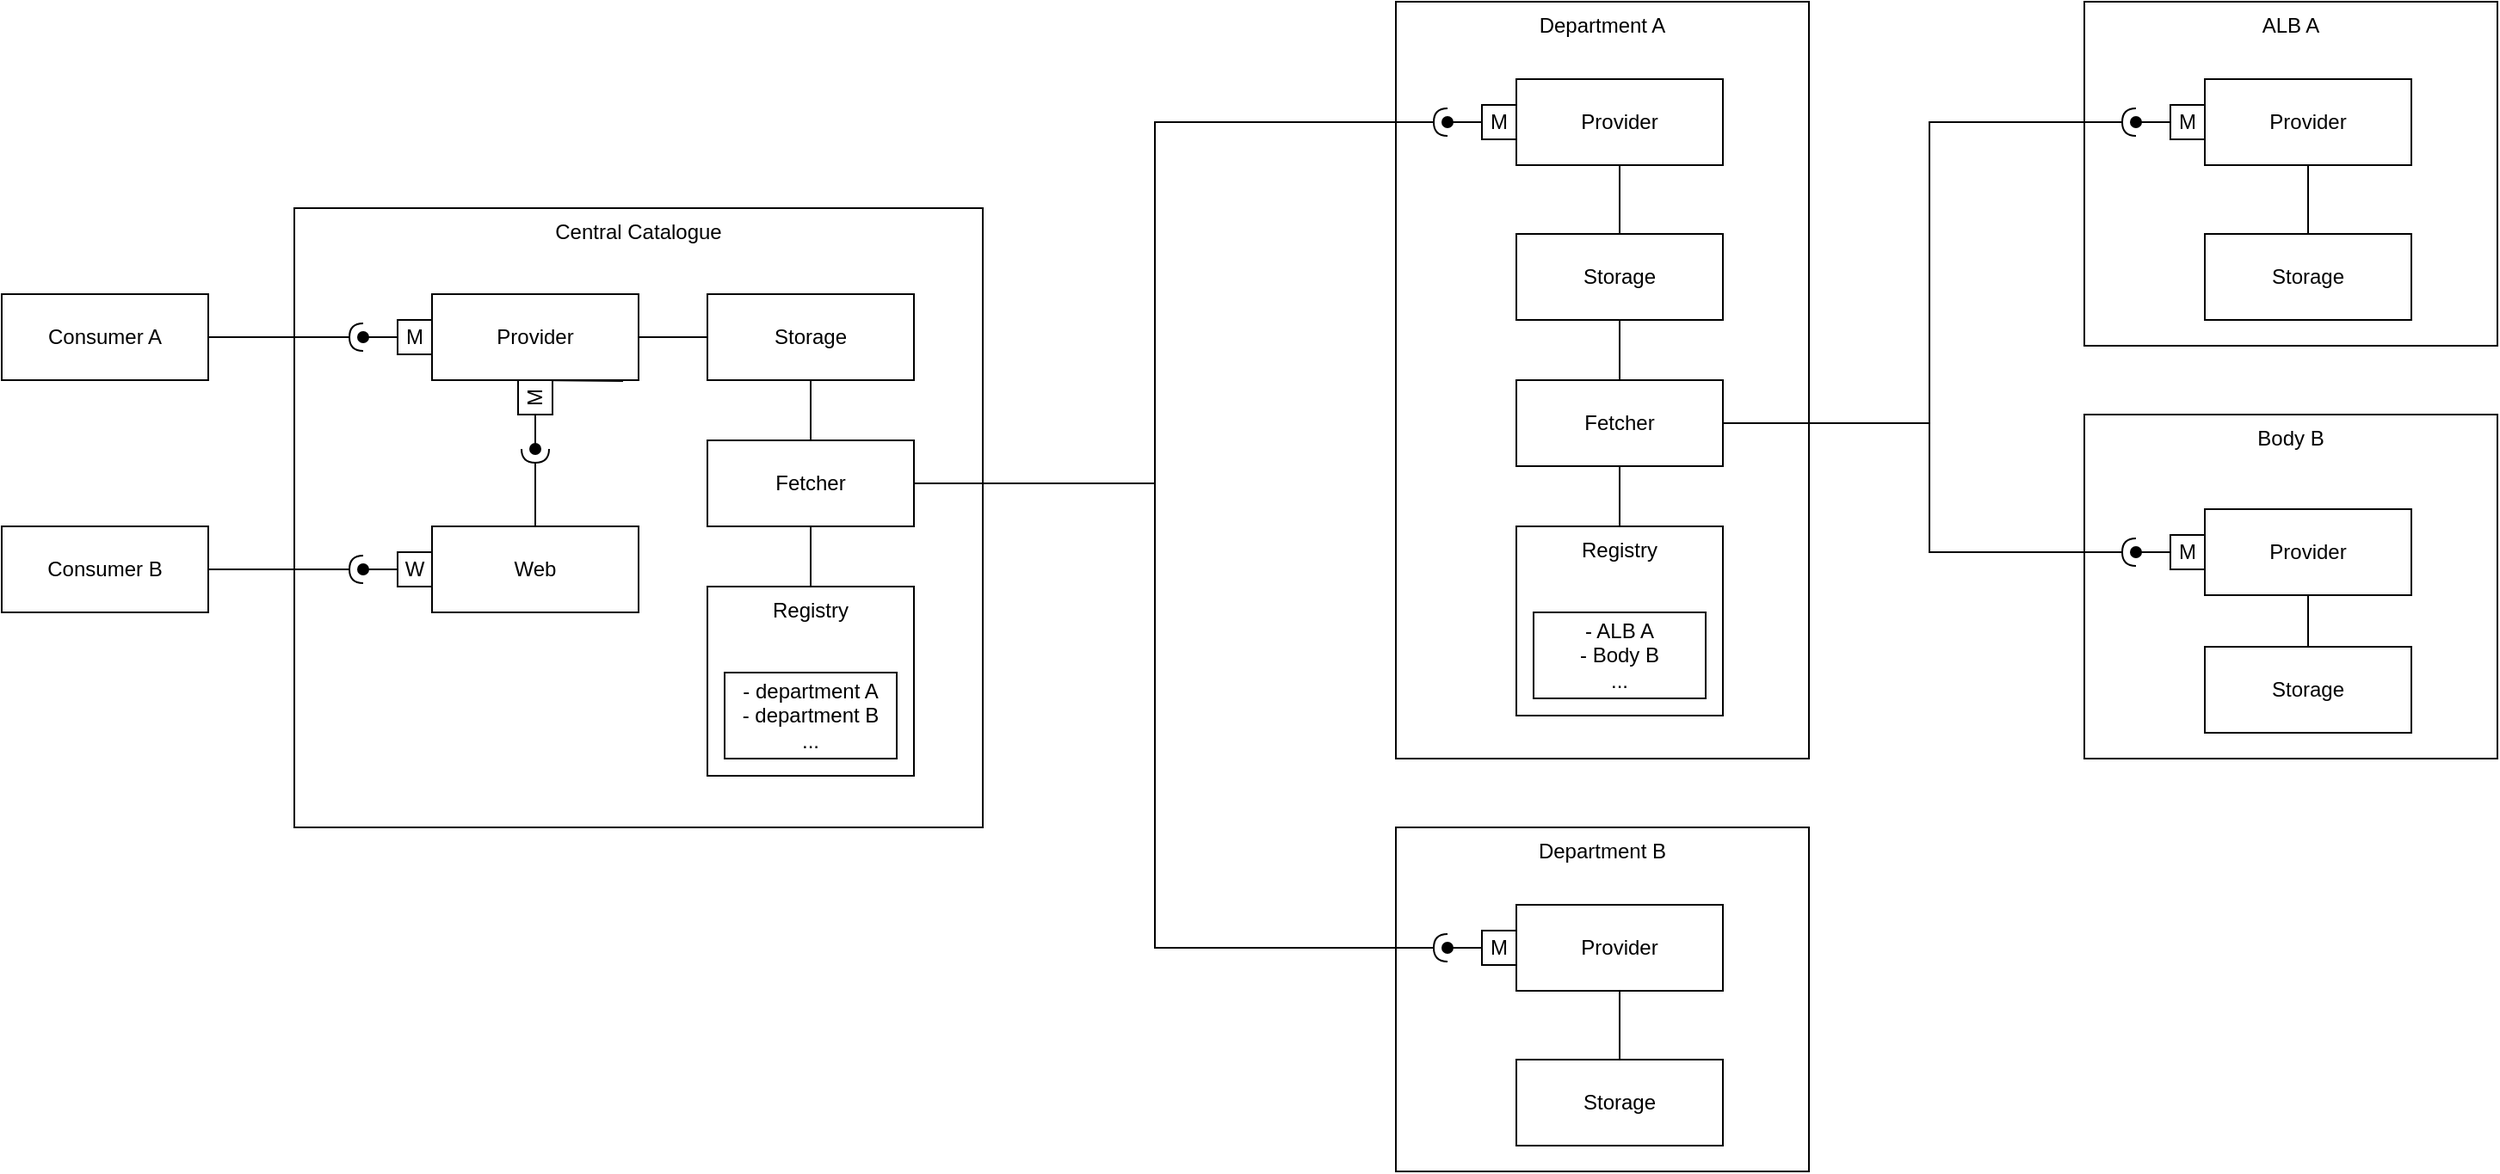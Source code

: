 <mxfile version="16.2.2" type="google"><diagram id="NUm3wrlLWLS9bdtmmGVq" name="Page-1"><mxGraphModel dx="2046" dy="654" grid="1" gridSize="10" guides="1" tooltips="1" connect="1" arrows="1" fold="1" page="1" pageScale="1" pageWidth="827" pageHeight="1169" math="0" shadow="0"><root><mxCell id="0"/><mxCell id="1" parent="0"/><mxCell id="TU1kKny7wSIqLmzXaqM3-1" value="Central Catalogue" style="rounded=0;whiteSpace=wrap;html=1;verticalAlign=top;" vertex="1" parent="1"><mxGeometry x="-120" y="120" width="400" height="360" as="geometry"/></mxCell><mxCell id="TU1kKny7wSIqLmzXaqM3-3" value="Department A" style="rounded=0;whiteSpace=wrap;html=1;verticalAlign=top;" vertex="1" parent="1"><mxGeometry x="520" width="240" height="440" as="geometry"/></mxCell><mxCell id="TU1kKny7wSIqLmzXaqM3-4" value="Department B" style="rounded=0;whiteSpace=wrap;html=1;verticalAlign=top;" vertex="1" parent="1"><mxGeometry x="520" y="480" width="240" height="200" as="geometry"/></mxCell><mxCell id="TU1kKny7wSIqLmzXaqM3-5" value="Provider" style="rounded=0;whiteSpace=wrap;html=1;verticalAlign=middle;" vertex="1" parent="1"><mxGeometry x="590" y="525" width="120" height="50" as="geometry"/></mxCell><mxCell id="TU1kKny7wSIqLmzXaqM3-14" style="edgeStyle=orthogonalEdgeStyle;rounded=0;orthogonalLoop=1;jettySize=auto;html=1;entryX=0.5;entryY=1;entryDx=0;entryDy=0;endArrow=none;endFill=0;" edge="1" parent="1" source="TU1kKny7wSIqLmzXaqM3-12" target="TU1kKny7wSIqLmzXaqM3-5"><mxGeometry relative="1" as="geometry"/></mxCell><mxCell id="TU1kKny7wSIqLmzXaqM3-12" value="Storage" style="rounded=0;whiteSpace=wrap;html=1;verticalAlign=middle;" vertex="1" parent="1"><mxGeometry x="590" y="615" width="120" height="50" as="geometry"/></mxCell><mxCell id="TU1kKny7wSIqLmzXaqM3-13" value="" style="group" vertex="1" connectable="0" parent="1"><mxGeometry x="550" y="540" width="40" height="20" as="geometry"/></mxCell><mxCell id="TU1kKny7wSIqLmzXaqM3-7" value="" style="endArrow=oval;html=1;rounded=0;endFill=1;startArrow=none;exitX=0;exitY=0.5;exitDx=0;exitDy=0;" edge="1" parent="TU1kKny7wSIqLmzXaqM3-13" source="TU1kKny7wSIqLmzXaqM3-6"><mxGeometry width="50" height="50" relative="1" as="geometry"><mxPoint x="10" y="-5" as="sourcePoint"/><mxPoint y="10" as="targetPoint"/></mxGeometry></mxCell><mxCell id="TU1kKny7wSIqLmzXaqM3-6" value="M" style="rounded=0;whiteSpace=wrap;html=1;" vertex="1" parent="TU1kKny7wSIqLmzXaqM3-13"><mxGeometry x="20" width="20" height="20" as="geometry"/></mxCell><mxCell id="TU1kKny7wSIqLmzXaqM3-20" style="edgeStyle=orthogonalEdgeStyle;rounded=0;orthogonalLoop=1;jettySize=auto;html=1;entryX=0.5;entryY=1;entryDx=0;entryDy=0;endArrow=none;endFill=0;" edge="1" parent="1" source="TU1kKny7wSIqLmzXaqM3-21"><mxGeometry relative="1" as="geometry"><mxPoint x="20" y="220" as="targetPoint"/></mxGeometry></mxCell><mxCell id="TU1kKny7wSIqLmzXaqM3-27" style="edgeStyle=orthogonalEdgeStyle;rounded=0;orthogonalLoop=1;jettySize=auto;html=1;exitX=0.5;exitY=1;exitDx=0;exitDy=0;entryX=0.5;entryY=0;entryDx=0;entryDy=0;endArrow=none;endFill=0;" edge="1" parent="1" source="TU1kKny7wSIqLmzXaqM3-21" target="TU1kKny7wSIqLmzXaqM3-26"><mxGeometry relative="1" as="geometry"/></mxCell><mxCell id="TU1kKny7wSIqLmzXaqM3-21" value="Storage" style="rounded=0;whiteSpace=wrap;html=1;verticalAlign=middle;" vertex="1" parent="1"><mxGeometry x="120" y="170" width="120" height="50" as="geometry"/></mxCell><mxCell id="TU1kKny7wSIqLmzXaqM3-58" style="edgeStyle=orthogonalEdgeStyle;rounded=0;orthogonalLoop=1;jettySize=auto;html=1;endArrow=halfCircle;endFill=0;" edge="1" parent="1" source="TU1kKny7wSIqLmzXaqM3-26"><mxGeometry relative="1" as="geometry"><mxPoint x="550" y="550" as="targetPoint"/><Array as="points"><mxPoint x="380" y="280"/><mxPoint x="380" y="550"/></Array></mxGeometry></mxCell><mxCell id="TU1kKny7wSIqLmzXaqM3-59" style="edgeStyle=orthogonalEdgeStyle;rounded=0;orthogonalLoop=1;jettySize=auto;html=1;endArrow=halfCircle;endFill=0;exitX=1;exitY=0.5;exitDx=0;exitDy=0;" edge="1" parent="1" source="TU1kKny7wSIqLmzXaqM3-26"><mxGeometry relative="1" as="geometry"><mxPoint x="550" y="70" as="targetPoint"/><Array as="points"><mxPoint x="380" y="280"/><mxPoint x="380" y="70"/></Array></mxGeometry></mxCell><mxCell id="TU1kKny7wSIqLmzXaqM3-26" value="Fetcher" style="rounded=0;whiteSpace=wrap;html=1;verticalAlign=middle;" vertex="1" parent="1"><mxGeometry x="120" y="255" width="120" height="50" as="geometry"/></mxCell><mxCell id="TU1kKny7wSIqLmzXaqM3-30" style="edgeStyle=orthogonalEdgeStyle;rounded=0;orthogonalLoop=1;jettySize=auto;html=1;entryX=0.5;entryY=1;entryDx=0;entryDy=0;endArrow=none;endFill=0;" edge="1" parent="1" source="TU1kKny7wSIqLmzXaqM3-28" target="TU1kKny7wSIqLmzXaqM3-26"><mxGeometry relative="1" as="geometry"/></mxCell><mxCell id="TU1kKny7wSIqLmzXaqM3-28" value="Registry" style="rounded=0;whiteSpace=wrap;html=1;verticalAlign=top;" vertex="1" parent="1"><mxGeometry x="120" y="340" width="120" height="110" as="geometry"/></mxCell><mxCell id="TU1kKny7wSIqLmzXaqM3-31" value="Provider" style="rounded=0;whiteSpace=wrap;html=1;verticalAlign=middle;" vertex="1" parent="1"><mxGeometry x="590" y="45" width="120" height="50" as="geometry"/></mxCell><mxCell id="TU1kKny7wSIqLmzXaqM3-32" style="edgeStyle=orthogonalEdgeStyle;rounded=0;orthogonalLoop=1;jettySize=auto;html=1;entryX=0.5;entryY=1;entryDx=0;entryDy=0;endArrow=none;endFill=0;" edge="1" parent="1" source="TU1kKny7wSIqLmzXaqM3-33" target="TU1kKny7wSIqLmzXaqM3-31"><mxGeometry relative="1" as="geometry"/></mxCell><mxCell id="TU1kKny7wSIqLmzXaqM3-33" value="Storage" style="rounded=0;whiteSpace=wrap;html=1;verticalAlign=middle;" vertex="1" parent="1"><mxGeometry x="590" y="135" width="120" height="50" as="geometry"/></mxCell><mxCell id="TU1kKny7wSIqLmzXaqM3-34" value="" style="group" vertex="1" connectable="0" parent="1"><mxGeometry x="550" y="60" width="40" height="20" as="geometry"/></mxCell><mxCell id="TU1kKny7wSIqLmzXaqM3-35" value="" style="endArrow=oval;html=1;rounded=0;endFill=1;startArrow=none;exitX=0;exitY=0.5;exitDx=0;exitDy=0;" edge="1" parent="TU1kKny7wSIqLmzXaqM3-34" source="TU1kKny7wSIqLmzXaqM3-36"><mxGeometry width="50" height="50" relative="1" as="geometry"><mxPoint x="10" y="-5" as="sourcePoint"/><mxPoint y="10" as="targetPoint"/></mxGeometry></mxCell><mxCell id="TU1kKny7wSIqLmzXaqM3-36" value="M" style="rounded=0;whiteSpace=wrap;html=1;" vertex="1" parent="TU1kKny7wSIqLmzXaqM3-34"><mxGeometry x="20" width="20" height="20" as="geometry"/></mxCell><mxCell id="TU1kKny7wSIqLmzXaqM3-37" value="- department A&lt;br&gt;- department B&lt;br&gt;..." style="rounded=0;whiteSpace=wrap;html=1;verticalAlign=middle;" vertex="1" parent="1"><mxGeometry x="130" y="390" width="100" height="50" as="geometry"/></mxCell><mxCell id="TU1kKny7wSIqLmzXaqM3-43" style="edgeStyle=orthogonalEdgeStyle;rounded=0;orthogonalLoop=1;jettySize=auto;html=1;entryX=0.5;entryY=1;entryDx=0;entryDy=0;endArrow=none;endFill=0;" edge="1" parent="1" source="TU1kKny7wSIqLmzXaqM3-39" target="TU1kKny7wSIqLmzXaqM3-33"><mxGeometry relative="1" as="geometry"/></mxCell><mxCell id="TU1kKny7wSIqLmzXaqM3-39" value="Fetcher" style="rounded=0;whiteSpace=wrap;html=1;verticalAlign=middle;" vertex="1" parent="1"><mxGeometry x="590" y="220" width="120" height="50" as="geometry"/></mxCell><mxCell id="TU1kKny7wSIqLmzXaqM3-40" style="edgeStyle=orthogonalEdgeStyle;rounded=0;orthogonalLoop=1;jettySize=auto;html=1;entryX=0.5;entryY=1;entryDx=0;entryDy=0;endArrow=none;endFill=0;" edge="1" parent="1" source="TU1kKny7wSIqLmzXaqM3-41" target="TU1kKny7wSIqLmzXaqM3-39"><mxGeometry relative="1" as="geometry"/></mxCell><mxCell id="TU1kKny7wSIqLmzXaqM3-41" value="Registry" style="rounded=0;whiteSpace=wrap;html=1;verticalAlign=top;" vertex="1" parent="1"><mxGeometry x="590" y="305" width="120" height="110" as="geometry"/></mxCell><mxCell id="TU1kKny7wSIqLmzXaqM3-42" value="- ALB A&lt;br&gt;- Body B&lt;br&gt;..." style="rounded=0;whiteSpace=wrap;html=1;verticalAlign=middle;" vertex="1" parent="1"><mxGeometry x="600" y="355" width="100" height="50" as="geometry"/></mxCell><mxCell id="TU1kKny7wSIqLmzXaqM3-44" value="ALB A" style="rounded=0;whiteSpace=wrap;html=1;verticalAlign=top;" vertex="1" parent="1"><mxGeometry x="920" width="240" height="200" as="geometry"/></mxCell><mxCell id="TU1kKny7wSIqLmzXaqM3-45" value="Provider" style="rounded=0;whiteSpace=wrap;html=1;verticalAlign=middle;" vertex="1" parent="1"><mxGeometry x="990" y="45" width="120" height="50" as="geometry"/></mxCell><mxCell id="TU1kKny7wSIqLmzXaqM3-46" style="edgeStyle=orthogonalEdgeStyle;rounded=0;orthogonalLoop=1;jettySize=auto;html=1;entryX=0.5;entryY=1;entryDx=0;entryDy=0;endArrow=none;endFill=0;" edge="1" parent="1" source="TU1kKny7wSIqLmzXaqM3-47" target="TU1kKny7wSIqLmzXaqM3-45"><mxGeometry relative="1" as="geometry"/></mxCell><mxCell id="TU1kKny7wSIqLmzXaqM3-47" value="Storage" style="rounded=0;whiteSpace=wrap;html=1;verticalAlign=middle;" vertex="1" parent="1"><mxGeometry x="990" y="135" width="120" height="50" as="geometry"/></mxCell><mxCell id="TU1kKny7wSIqLmzXaqM3-48" value="" style="group" vertex="1" connectable="0" parent="1"><mxGeometry x="950" y="60" width="40" height="20" as="geometry"/></mxCell><mxCell id="TU1kKny7wSIqLmzXaqM3-49" value="" style="endArrow=oval;html=1;rounded=0;endFill=1;startArrow=none;exitX=0;exitY=0.5;exitDx=0;exitDy=0;" edge="1" parent="TU1kKny7wSIqLmzXaqM3-48" source="TU1kKny7wSIqLmzXaqM3-50"><mxGeometry width="50" height="50" relative="1" as="geometry"><mxPoint x="10" y="-5" as="sourcePoint"/><mxPoint y="10" as="targetPoint"/></mxGeometry></mxCell><mxCell id="TU1kKny7wSIqLmzXaqM3-50" value="M" style="rounded=0;whiteSpace=wrap;html=1;" vertex="1" parent="TU1kKny7wSIqLmzXaqM3-48"><mxGeometry x="20" width="20" height="20" as="geometry"/></mxCell><mxCell id="TU1kKny7wSIqLmzXaqM3-51" value="Body B" style="rounded=0;whiteSpace=wrap;html=1;verticalAlign=top;" vertex="1" parent="1"><mxGeometry x="920" y="240" width="240" height="200" as="geometry"/></mxCell><mxCell id="TU1kKny7wSIqLmzXaqM3-52" value="Provider" style="rounded=0;whiteSpace=wrap;html=1;verticalAlign=middle;" vertex="1" parent="1"><mxGeometry x="990" y="295" width="120" height="50" as="geometry"/></mxCell><mxCell id="TU1kKny7wSIqLmzXaqM3-53" style="edgeStyle=orthogonalEdgeStyle;rounded=0;orthogonalLoop=1;jettySize=auto;html=1;entryX=0.5;entryY=1;entryDx=0;entryDy=0;endArrow=none;endFill=0;" edge="1" parent="1" source="TU1kKny7wSIqLmzXaqM3-54" target="TU1kKny7wSIqLmzXaqM3-52"><mxGeometry relative="1" as="geometry"/></mxCell><mxCell id="TU1kKny7wSIqLmzXaqM3-54" value="Storage" style="rounded=0;whiteSpace=wrap;html=1;verticalAlign=middle;" vertex="1" parent="1"><mxGeometry x="990" y="375" width="120" height="50" as="geometry"/></mxCell><mxCell id="TU1kKny7wSIqLmzXaqM3-55" value="" style="group" vertex="1" connectable="0" parent="1"><mxGeometry x="950" y="310" width="40" height="20" as="geometry"/></mxCell><mxCell id="TU1kKny7wSIqLmzXaqM3-56" value="" style="endArrow=oval;html=1;rounded=0;endFill=1;startArrow=none;exitX=0;exitY=0.5;exitDx=0;exitDy=0;" edge="1" parent="TU1kKny7wSIqLmzXaqM3-55" source="TU1kKny7wSIqLmzXaqM3-57"><mxGeometry width="50" height="50" relative="1" as="geometry"><mxPoint x="10" y="-5" as="sourcePoint"/><mxPoint y="10" as="targetPoint"/></mxGeometry></mxCell><mxCell id="TU1kKny7wSIqLmzXaqM3-57" value="M" style="rounded=0;whiteSpace=wrap;html=1;" vertex="1" parent="TU1kKny7wSIqLmzXaqM3-55"><mxGeometry x="20" width="20" height="20" as="geometry"/></mxCell><mxCell id="TU1kKny7wSIqLmzXaqM3-61" style="edgeStyle=orthogonalEdgeStyle;rounded=0;orthogonalLoop=1;jettySize=auto;html=1;endArrow=halfCircle;endFill=0;" edge="1" parent="1" source="TU1kKny7wSIqLmzXaqM3-39"><mxGeometry relative="1" as="geometry"><mxPoint x="950" y="320" as="targetPoint"/><Array as="points"><mxPoint x="830" y="245"/><mxPoint x="830" y="320"/></Array></mxGeometry></mxCell><mxCell id="TU1kKny7wSIqLmzXaqM3-60" style="edgeStyle=orthogonalEdgeStyle;rounded=0;orthogonalLoop=1;jettySize=auto;html=1;endArrow=halfCircle;endFill=0;" edge="1" parent="1" source="TU1kKny7wSIqLmzXaqM3-39"><mxGeometry relative="1" as="geometry"><mxPoint x="950" y="70" as="targetPoint"/><Array as="points"><mxPoint x="830" y="245"/><mxPoint x="830" y="70"/></Array></mxGeometry></mxCell><mxCell id="TU1kKny7wSIqLmzXaqM3-62" value="Provider" style="rounded=0;whiteSpace=wrap;html=1;verticalAlign=middle;" vertex="1" parent="1"><mxGeometry x="-40" y="170" width="120" height="50" as="geometry"/></mxCell><mxCell id="TU1kKny7wSIqLmzXaqM3-63" value="" style="group" vertex="1" connectable="0" parent="1"><mxGeometry x="-80" y="185" width="40" height="20" as="geometry"/></mxCell><mxCell id="TU1kKny7wSIqLmzXaqM3-64" value="" style="endArrow=oval;html=1;rounded=0;endFill=1;startArrow=none;exitX=0;exitY=0.5;exitDx=0;exitDy=0;" edge="1" parent="TU1kKny7wSIqLmzXaqM3-63" source="TU1kKny7wSIqLmzXaqM3-65"><mxGeometry width="50" height="50" relative="1" as="geometry"><mxPoint x="10" y="-5" as="sourcePoint"/><mxPoint y="10" as="targetPoint"/></mxGeometry></mxCell><mxCell id="TU1kKny7wSIqLmzXaqM3-65" value="M" style="rounded=0;whiteSpace=wrap;html=1;" vertex="1" parent="TU1kKny7wSIqLmzXaqM3-63"><mxGeometry x="20" width="20" height="20" as="geometry"/></mxCell><mxCell id="TU1kKny7wSIqLmzXaqM3-67" style="edgeStyle=orthogonalEdgeStyle;rounded=0;orthogonalLoop=1;jettySize=auto;html=1;endArrow=halfCircle;endFill=0;" edge="1" parent="1" source="TU1kKny7wSIqLmzXaqM3-66"><mxGeometry relative="1" as="geometry"><mxPoint x="-80" y="195" as="targetPoint"/></mxGeometry></mxCell><mxCell id="TU1kKny7wSIqLmzXaqM3-66" value="Consumer A" style="rounded=0;whiteSpace=wrap;html=1;verticalAlign=middle;" vertex="1" parent="1"><mxGeometry x="-290" y="170" width="120" height="50" as="geometry"/></mxCell><mxCell id="TU1kKny7wSIqLmzXaqM3-75" style="edgeStyle=orthogonalEdgeStyle;rounded=0;orthogonalLoop=1;jettySize=auto;html=1;endArrow=halfCircle;endFill=0;" edge="1" parent="1" source="TU1kKny7wSIqLmzXaqM3-68"><mxGeometry relative="1" as="geometry"><mxPoint x="20" y="260" as="targetPoint"/></mxGeometry></mxCell><mxCell id="TU1kKny7wSIqLmzXaqM3-68" value="Web" style="rounded=0;whiteSpace=wrap;html=1;verticalAlign=middle;" vertex="1" parent="1"><mxGeometry x="-40" y="305" width="120" height="50" as="geometry"/></mxCell><mxCell id="TU1kKny7wSIqLmzXaqM3-69" value="" style="group" vertex="1" connectable="0" parent="1"><mxGeometry x="-80" y="320" width="40" height="20" as="geometry"/></mxCell><mxCell id="TU1kKny7wSIqLmzXaqM3-70" value="" style="endArrow=oval;html=1;rounded=0;endFill=1;startArrow=none;exitX=0;exitY=0.5;exitDx=0;exitDy=0;" edge="1" parent="TU1kKny7wSIqLmzXaqM3-69" source="TU1kKny7wSIqLmzXaqM3-71"><mxGeometry width="50" height="50" relative="1" as="geometry"><mxPoint x="10" y="-5" as="sourcePoint"/><mxPoint y="10" as="targetPoint"/></mxGeometry></mxCell><mxCell id="TU1kKny7wSIqLmzXaqM3-71" value="W" style="rounded=0;whiteSpace=wrap;html=1;" vertex="1" parent="TU1kKny7wSIqLmzXaqM3-69"><mxGeometry x="20" width="20" height="20" as="geometry"/></mxCell><mxCell id="TU1kKny7wSIqLmzXaqM3-72" style="edgeStyle=orthogonalEdgeStyle;rounded=0;orthogonalLoop=1;jettySize=auto;html=1;endArrow=halfCircle;endFill=0;" edge="1" parent="1" source="TU1kKny7wSIqLmzXaqM3-73"><mxGeometry relative="1" as="geometry"><mxPoint x="-80" y="330" as="targetPoint"/></mxGeometry></mxCell><mxCell id="TU1kKny7wSIqLmzXaqM3-73" value="Consumer B" style="rounded=0;whiteSpace=wrap;html=1;verticalAlign=middle;" vertex="1" parent="1"><mxGeometry x="-290" y="305" width="120" height="50" as="geometry"/></mxCell><mxCell id="TU1kKny7wSIqLmzXaqM3-76" value="" style="group;rotation=-90;" vertex="1" connectable="0" parent="1"><mxGeometry y="230" width="40" height="20" as="geometry"/></mxCell><mxCell id="TU1kKny7wSIqLmzXaqM3-77" value="" style="endArrow=oval;html=1;rounded=0;endFill=1;startArrow=none;exitX=0;exitY=0.5;exitDx=0;exitDy=0;" edge="1" parent="TU1kKny7wSIqLmzXaqM3-76" source="TU1kKny7wSIqLmzXaqM3-78"><mxGeometry width="50" height="50" relative="1" as="geometry"><mxPoint x="5" y="20" as="sourcePoint"/><mxPoint x="20" y="30" as="targetPoint"/></mxGeometry></mxCell><mxCell id="TU1kKny7wSIqLmzXaqM3-78" value="M" style="rounded=0;whiteSpace=wrap;html=1;rotation=-90;" vertex="1" parent="TU1kKny7wSIqLmzXaqM3-76"><mxGeometry x="10" y="-10" width="20" height="20" as="geometry"/></mxCell></root></mxGraphModel></diagram></mxfile>